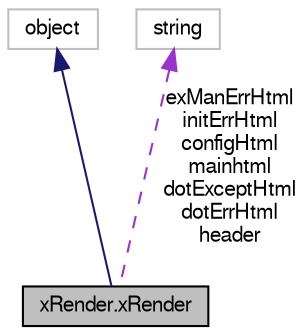 digraph G
{
  edge [fontname="FreeSans",fontsize="10",labelfontname="FreeSans",labelfontsize="10"];
  node [fontname="FreeSans",fontsize="10",shape=record];
  Node1 [label="xRender.xRender",height=0.2,width=0.4,color="black", fillcolor="grey75", style="filled" fontcolor="black"];
  Node2 -> Node1 [dir=back,color="midnightblue",fontsize="10",style="solid",fontname="FreeSans"];
  Node2 [label="object",height=0.2,width=0.4,color="grey75", fillcolor="white", style="filled"];
  Node3 -> Node1 [dir=back,color="darkorchid3",fontsize="10",style="dashed",label="exManErrHtml\ninitErrHtml\nconfigHtml\nmainhtml\ndotExceptHtml\ndotErrHtml\nheader",fontname="FreeSans"];
  Node3 [label="string",height=0.2,width=0.4,color="grey75", fillcolor="white", style="filled"];
}
